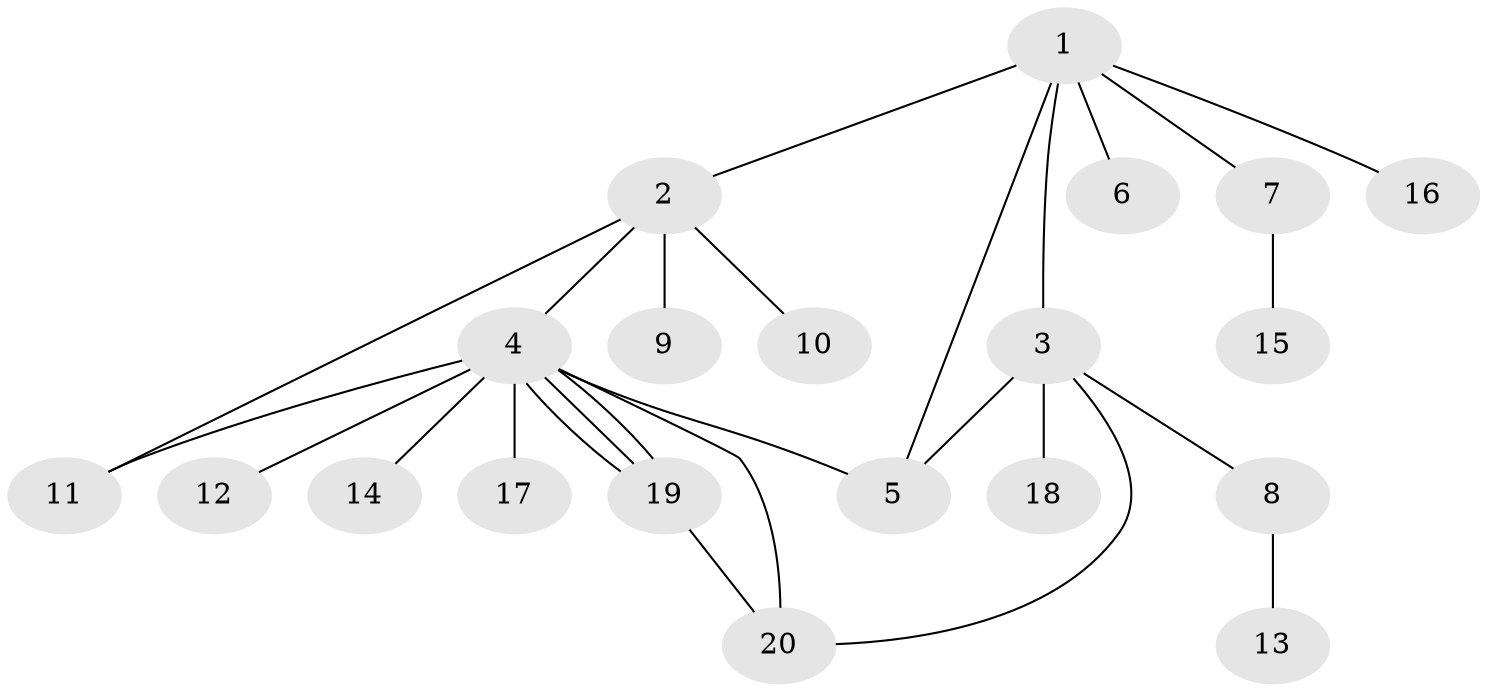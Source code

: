 // Generated by graph-tools (version 1.1) at 2025/46/02/15/25 05:46:28]
// undirected, 20 vertices, 26 edges
graph export_dot {
graph [start="1"]
  node [color=gray90,style=filled];
  1;
  2;
  3;
  4;
  5;
  6;
  7;
  8;
  9;
  10;
  11;
  12;
  13;
  14;
  15;
  16;
  17;
  18;
  19;
  20;
  1 -- 2;
  1 -- 3;
  1 -- 5;
  1 -- 6;
  1 -- 7;
  1 -- 16;
  2 -- 4;
  2 -- 9;
  2 -- 10;
  2 -- 11;
  3 -- 5;
  3 -- 8;
  3 -- 18;
  3 -- 20;
  4 -- 5;
  4 -- 11;
  4 -- 12;
  4 -- 14;
  4 -- 17;
  4 -- 19;
  4 -- 19;
  4 -- 19;
  4 -- 20;
  7 -- 15;
  8 -- 13;
  19 -- 20;
}
